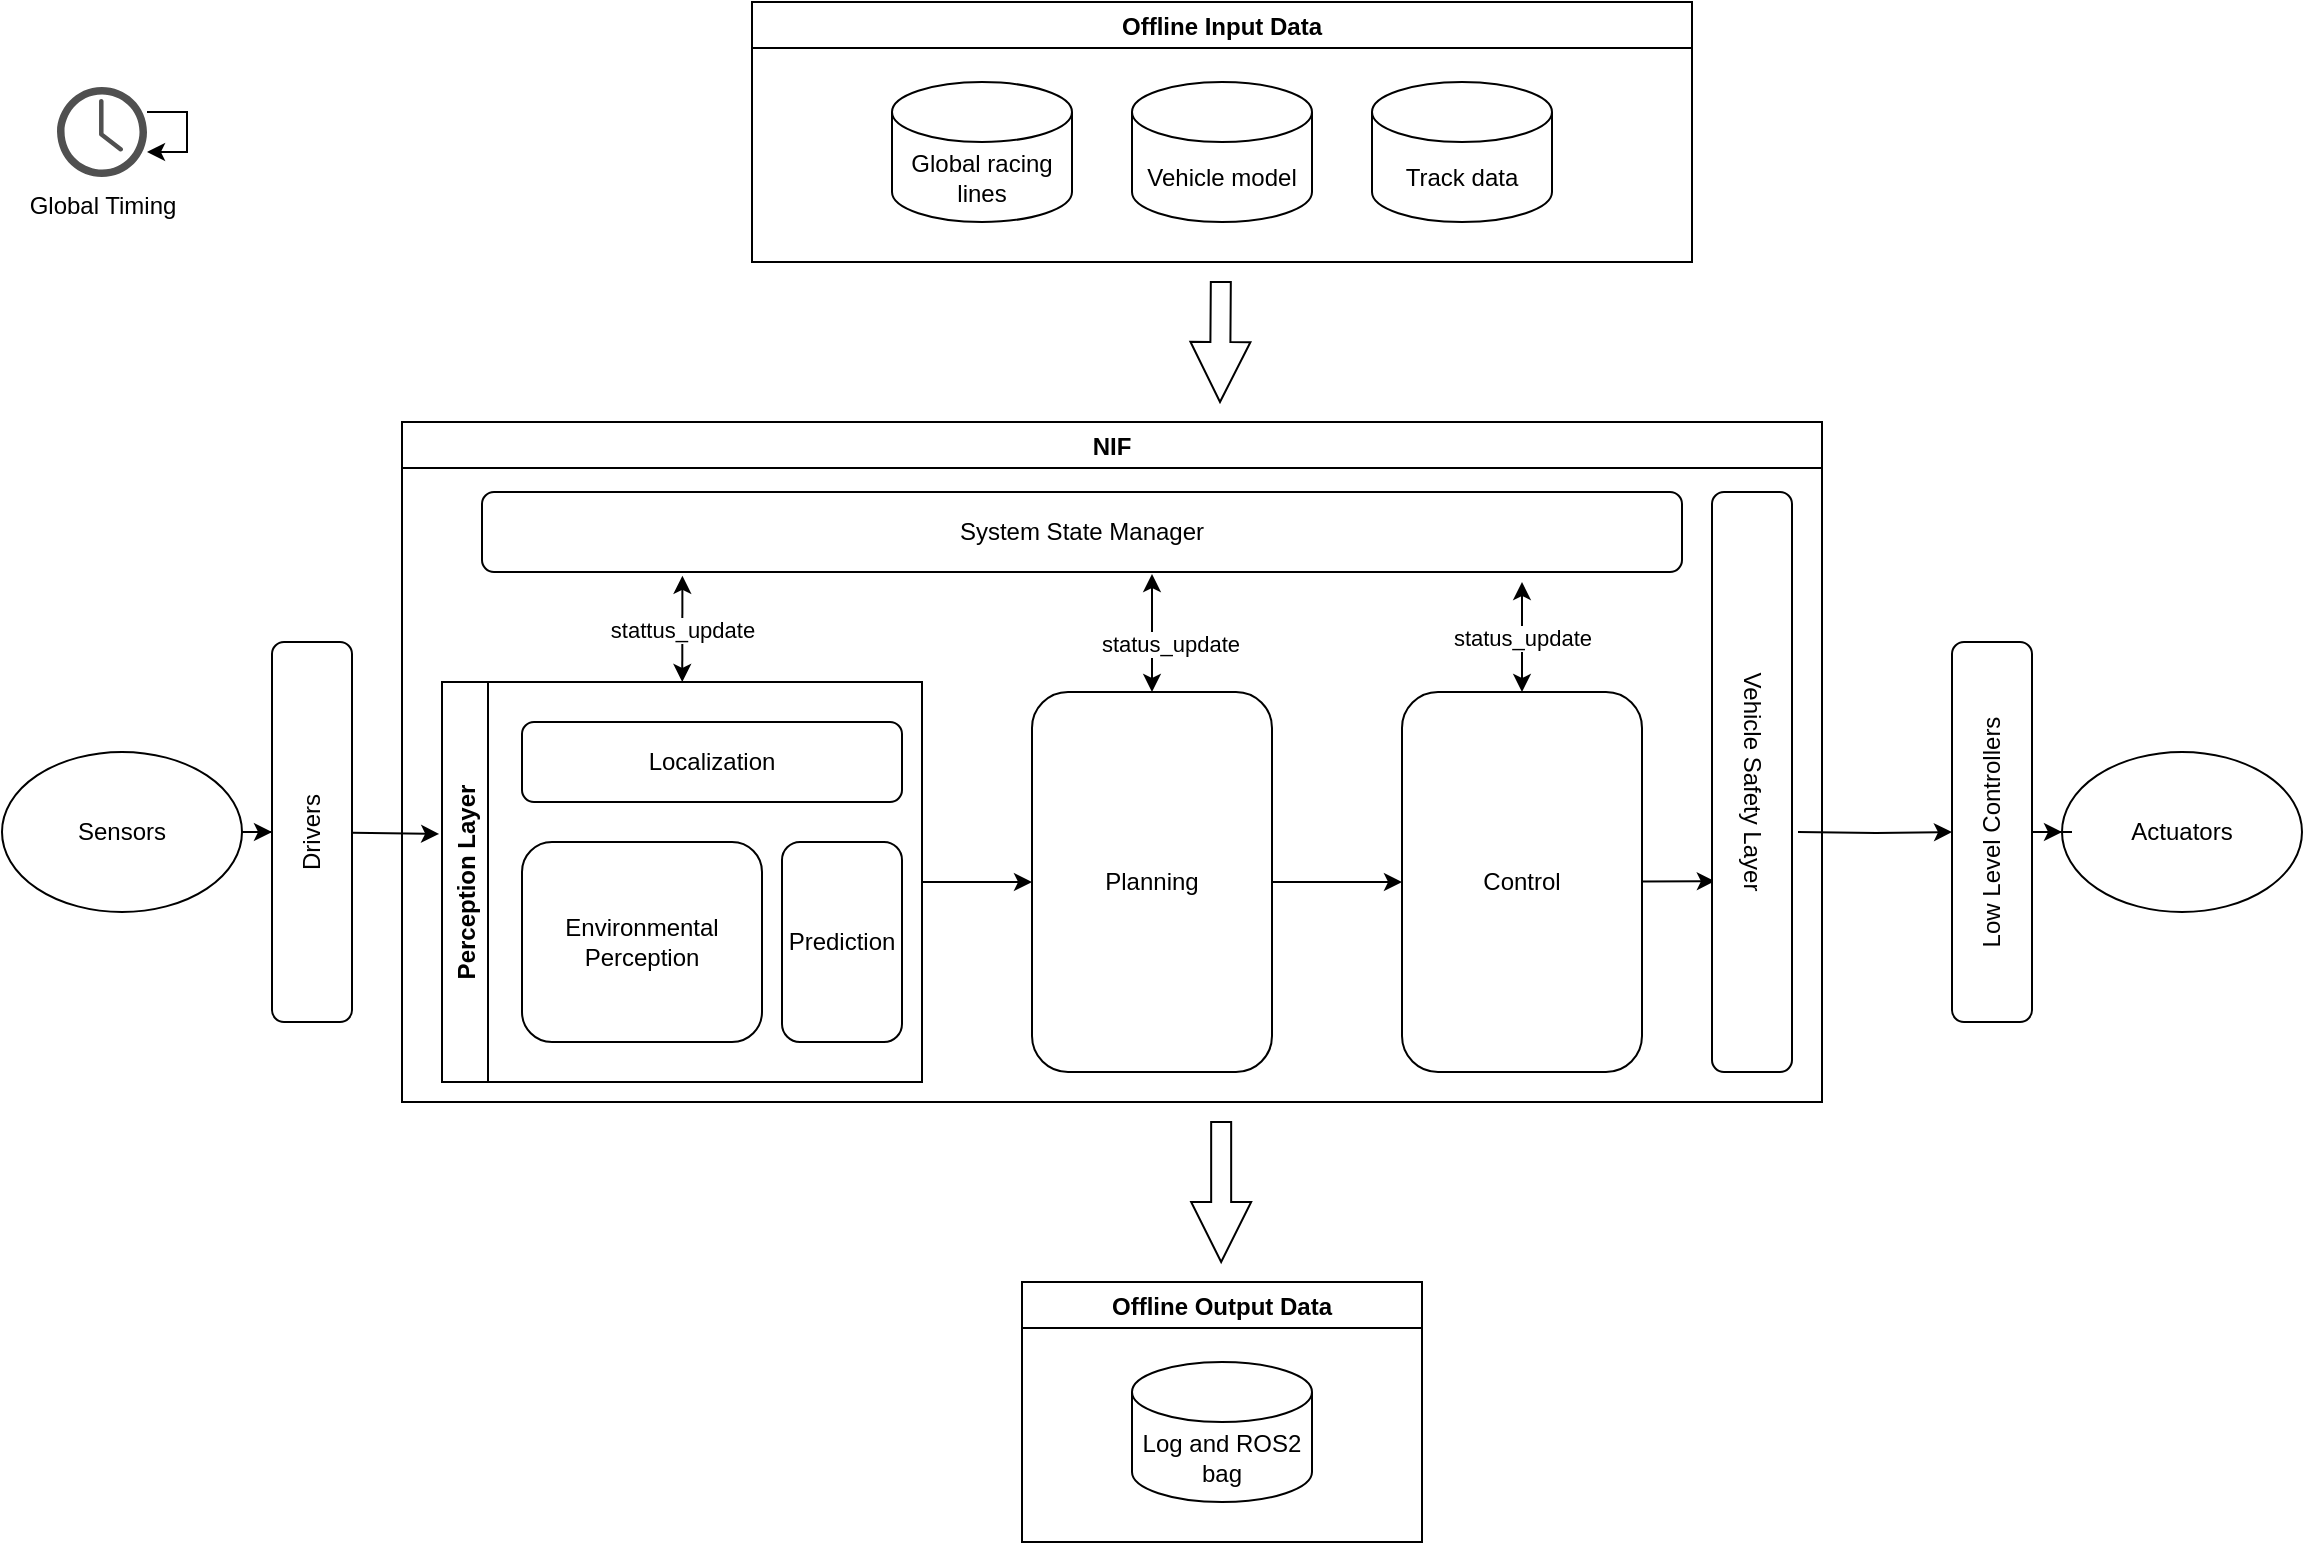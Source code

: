 <mxfile version="14.7.6" type="github">
  <diagram id="RmVJ-SuFGZfL2f26XRlf" name="Page-1">
    <mxGraphModel dx="1622" dy="946" grid="1" gridSize="10" guides="1" tooltips="1" connect="1" arrows="1" fold="1" page="1" pageScale="1" pageWidth="1169" pageHeight="827" math="0" shadow="0">
      <root>
        <mxCell id="0" />
        <mxCell id="1" parent="0" />
        <mxCell id="X8yr9MjhudzqWTSels1c-34" style="edgeStyle=orthogonalEdgeStyle;rounded=0;orthogonalLoop=1;jettySize=auto;html=1;entryX=0.5;entryY=0;entryDx=0;entryDy=0;" edge="1" parent="1" target="X8yr9MjhudzqWTSels1c-27">
          <mxGeometry relative="1" as="geometry">
            <mxPoint x="908" y="425" as="sourcePoint" />
          </mxGeometry>
        </mxCell>
        <mxCell id="X8yr9MjhudzqWTSels1c-35" style="edgeStyle=orthogonalEdgeStyle;rounded=0;orthogonalLoop=1;jettySize=auto;html=1;entryX=0.5;entryY=0;entryDx=0;entryDy=0;" edge="1" parent="1" source="X8yr9MjhudzqWTSels1c-22" target="X8yr9MjhudzqWTSels1c-23">
          <mxGeometry relative="1" as="geometry" />
        </mxCell>
        <mxCell id="X8yr9MjhudzqWTSels1c-22" value="Sensors" style="ellipse;whiteSpace=wrap;html=1;" vertex="1" parent="1">
          <mxGeometry x="10" y="385" width="120" height="80" as="geometry" />
        </mxCell>
        <mxCell id="X8yr9MjhudzqWTSels1c-63" style="edgeStyle=none;rounded=0;orthogonalLoop=1;jettySize=auto;html=1;entryX=-0.006;entryY=0.38;entryDx=0;entryDy=0;entryPerimeter=0;startArrow=none;startFill=0;" edge="1" parent="1" source="X8yr9MjhudzqWTSels1c-23" target="X8yr9MjhudzqWTSels1c-42">
          <mxGeometry relative="1" as="geometry" />
        </mxCell>
        <mxCell id="X8yr9MjhudzqWTSels1c-23" value="Drivers" style="rounded=1;whiteSpace=wrap;html=1;rotation=-90;" vertex="1" parent="1">
          <mxGeometry x="70" y="405" width="190" height="40" as="geometry" />
        </mxCell>
        <mxCell id="X8yr9MjhudzqWTSels1c-26" value="Actuators" style="ellipse;whiteSpace=wrap;html=1;" vertex="1" parent="1">
          <mxGeometry x="1040" y="385" width="120" height="80" as="geometry" />
        </mxCell>
        <mxCell id="X8yr9MjhudzqWTSels1c-32" style="edgeStyle=orthogonalEdgeStyle;rounded=0;orthogonalLoop=1;jettySize=auto;html=1;" edge="1" parent="1" source="X8yr9MjhudzqWTSels1c-27" target="X8yr9MjhudzqWTSels1c-26">
          <mxGeometry relative="1" as="geometry" />
        </mxCell>
        <mxCell id="X8yr9MjhudzqWTSels1c-27" value="Low Level Controllers" style="rounded=1;whiteSpace=wrap;html=1;rotation=-90;" vertex="1" parent="1">
          <mxGeometry x="910" y="405" width="190" height="40" as="geometry" />
        </mxCell>
        <mxCell id="X8yr9MjhudzqWTSels1c-30" value="Global Timing" style="pointerEvents=1;shadow=0;dashed=0;html=1;strokeColor=none;fillColor=#505050;labelPosition=center;verticalLabelPosition=bottom;verticalAlign=top;outlineConnect=0;align=center;shape=mxgraph.office.concepts.clock;" vertex="1" parent="1">
          <mxGeometry x="37.5" y="52.5" width="45" height="45" as="geometry" />
        </mxCell>
        <mxCell id="X8yr9MjhudzqWTSels1c-31" style="edgeStyle=orthogonalEdgeStyle;rounded=0;orthogonalLoop=1;jettySize=auto;html=1;" edge="1" parent="1" source="X8yr9MjhudzqWTSels1c-30" target="X8yr9MjhudzqWTSels1c-30">
          <mxGeometry relative="1" as="geometry" />
        </mxCell>
        <mxCell id="X8yr9MjhudzqWTSels1c-37" value="NIF" style="swimlane;" vertex="1" parent="1">
          <mxGeometry x="210" y="220" width="710" height="340" as="geometry" />
        </mxCell>
        <mxCell id="X8yr9MjhudzqWTSels1c-41" value="System State Manager" style="rounded=1;whiteSpace=wrap;html=1;" vertex="1" parent="X8yr9MjhudzqWTSels1c-37">
          <mxGeometry x="40" y="35" width="600" height="40" as="geometry" />
        </mxCell>
        <mxCell id="X8yr9MjhudzqWTSels1c-56" style="edgeStyle=orthogonalEdgeStyle;rounded=0;orthogonalLoop=1;jettySize=auto;html=1;entryX=0;entryY=0.5;entryDx=0;entryDy=0;" edge="1" parent="X8yr9MjhudzqWTSels1c-37" source="X8yr9MjhudzqWTSels1c-42" target="X8yr9MjhudzqWTSels1c-38">
          <mxGeometry relative="1" as="geometry" />
        </mxCell>
        <mxCell id="X8yr9MjhudzqWTSels1c-60" value="&lt;meta charset=&quot;utf-8&quot;&gt;&lt;span style=&quot;color: rgb(0, 0, 0); font-family: helvetica; font-size: 11px; font-style: normal; font-weight: 400; letter-spacing: normal; text-align: center; text-indent: 0px; text-transform: none; word-spacing: 0px; background-color: rgb(255, 255, 255); display: inline; float: none;&quot;&gt;stattus_update&lt;/span&gt;" style="edgeStyle=none;rounded=0;orthogonalLoop=1;jettySize=auto;html=1;startArrow=classic;startFill=1;entryX=0.167;entryY=1.047;entryDx=0;entryDy=0;entryPerimeter=0;" edge="1" parent="X8yr9MjhudzqWTSels1c-37" source="X8yr9MjhudzqWTSels1c-42" target="X8yr9MjhudzqWTSels1c-41">
          <mxGeometry relative="1" as="geometry">
            <mxPoint x="180" y="79" as="targetPoint" />
          </mxGeometry>
        </mxCell>
        <mxCell id="X8yr9MjhudzqWTSels1c-42" value="Perception Layer" style="swimlane;horizontal=0;" vertex="1" parent="X8yr9MjhudzqWTSels1c-37">
          <mxGeometry x="20" y="130" width="240" height="200" as="geometry" />
        </mxCell>
        <mxCell id="X8yr9MjhudzqWTSels1c-43" value="Environmental Perception" style="rounded=1;whiteSpace=wrap;html=1;" vertex="1" parent="X8yr9MjhudzqWTSels1c-42">
          <mxGeometry x="40" y="80" width="120" height="100" as="geometry" />
        </mxCell>
        <mxCell id="X8yr9MjhudzqWTSels1c-44" value="Localization&lt;br&gt;" style="rounded=1;whiteSpace=wrap;html=1;rotation=0;" vertex="1" parent="X8yr9MjhudzqWTSels1c-42">
          <mxGeometry x="40" y="20" width="190" height="40" as="geometry" />
        </mxCell>
        <mxCell id="X8yr9MjhudzqWTSels1c-45" value="Prediction" style="rounded=1;whiteSpace=wrap;html=1;" vertex="1" parent="X8yr9MjhudzqWTSels1c-42">
          <mxGeometry x="170" y="80" width="60" height="100" as="geometry" />
        </mxCell>
        <mxCell id="X8yr9MjhudzqWTSels1c-54" style="edgeStyle=orthogonalEdgeStyle;rounded=0;orthogonalLoop=1;jettySize=auto;html=1;entryX=0;entryY=0.5;entryDx=0;entryDy=0;" edge="1" parent="X8yr9MjhudzqWTSels1c-37" source="X8yr9MjhudzqWTSels1c-38" target="X8yr9MjhudzqWTSels1c-39">
          <mxGeometry relative="1" as="geometry" />
        </mxCell>
        <mxCell id="X8yr9MjhudzqWTSels1c-58" value="status_update" style="rounded=0;orthogonalLoop=1;jettySize=auto;html=1;startArrow=classic;startFill=1;" edge="1" parent="X8yr9MjhudzqWTSels1c-37" source="X8yr9MjhudzqWTSels1c-38">
          <mxGeometry x="-0.175" y="-9" relative="1" as="geometry">
            <mxPoint x="375" y="76" as="targetPoint" />
            <Array as="points" />
            <mxPoint as="offset" />
          </mxGeometry>
        </mxCell>
        <mxCell id="X8yr9MjhudzqWTSels1c-38" value="Planning" style="rounded=1;whiteSpace=wrap;html=1;" vertex="1" parent="X8yr9MjhudzqWTSels1c-37">
          <mxGeometry x="315" y="135" width="120" height="190" as="geometry" />
        </mxCell>
        <mxCell id="X8yr9MjhudzqWTSels1c-59" value="&lt;span style=&quot;color: rgb(0 , 0 , 0) ; font-family: &amp;#34;helvetica&amp;#34; ; font-size: 11px ; font-style: normal ; font-weight: 400 ; letter-spacing: normal ; text-align: center ; text-indent: 0px ; text-transform: none ; word-spacing: 0px ; background-color: rgb(255 , 255 , 255) ; display: inline ; float: none&quot;&gt;status_update&lt;/span&gt;" style="edgeStyle=none;rounded=0;orthogonalLoop=1;jettySize=auto;html=1;startArrow=classic;startFill=1;" edge="1" parent="X8yr9MjhudzqWTSels1c-37" source="X8yr9MjhudzqWTSels1c-39">
          <mxGeometry relative="1" as="geometry">
            <mxPoint x="560" y="80" as="targetPoint" />
          </mxGeometry>
        </mxCell>
        <mxCell id="X8yr9MjhudzqWTSels1c-62" style="edgeStyle=none;rounded=0;orthogonalLoop=1;jettySize=auto;html=1;entryX=0.671;entryY=0.964;entryDx=0;entryDy=0;entryPerimeter=0;startArrow=none;startFill=0;" edge="1" parent="X8yr9MjhudzqWTSels1c-37" source="X8yr9MjhudzqWTSels1c-39" target="X8yr9MjhudzqWTSels1c-40">
          <mxGeometry relative="1" as="geometry" />
        </mxCell>
        <mxCell id="X8yr9MjhudzqWTSels1c-39" value="Control" style="rounded=1;whiteSpace=wrap;html=1;" vertex="1" parent="X8yr9MjhudzqWTSels1c-37">
          <mxGeometry x="500" y="135" width="120" height="190" as="geometry" />
        </mxCell>
        <mxCell id="X8yr9MjhudzqWTSels1c-40" value="Vehicle Safety Layer" style="rounded=1;whiteSpace=wrap;html=1;rotation=90;" vertex="1" parent="X8yr9MjhudzqWTSels1c-37">
          <mxGeometry x="530" y="160" width="290" height="40" as="geometry" />
        </mxCell>
        <mxCell id="X8yr9MjhudzqWTSels1c-48" style="edgeStyle=orthogonalEdgeStyle;rounded=0;orthogonalLoop=1;jettySize=auto;html=1;shape=arrow;" edge="1" parent="1">
          <mxGeometry relative="1" as="geometry">
            <mxPoint x="619.41" y="150" as="sourcePoint" />
            <mxPoint x="619" y="210" as="targetPoint" />
          </mxGeometry>
        </mxCell>
        <mxCell id="X8yr9MjhudzqWTSels1c-46" value="Offline Input Data" style="swimlane;" vertex="1" parent="1">
          <mxGeometry x="385" y="10" width="470" height="130" as="geometry" />
        </mxCell>
        <mxCell id="X8yr9MjhudzqWTSels1c-24" value="Global racing lines" style="shape=cylinder3;whiteSpace=wrap;html=1;boundedLbl=1;backgroundOutline=1;size=15;" vertex="1" parent="X8yr9MjhudzqWTSels1c-46">
          <mxGeometry x="70" y="40" width="90" height="70" as="geometry" />
        </mxCell>
        <mxCell id="X8yr9MjhudzqWTSels1c-25" value="Vehicle model" style="shape=cylinder3;whiteSpace=wrap;html=1;boundedLbl=1;backgroundOutline=1;size=15;" vertex="1" parent="X8yr9MjhudzqWTSels1c-46">
          <mxGeometry x="190" y="40" width="90" height="70" as="geometry" />
        </mxCell>
        <mxCell id="X8yr9MjhudzqWTSels1c-28" value="Track data" style="shape=cylinder3;whiteSpace=wrap;html=1;boundedLbl=1;backgroundOutline=1;size=15;" vertex="1" parent="X8yr9MjhudzqWTSels1c-46">
          <mxGeometry x="310" y="40" width="90" height="70" as="geometry" />
        </mxCell>
        <mxCell id="X8yr9MjhudzqWTSels1c-49" value="Offline Output Data" style="swimlane;" vertex="1" parent="1">
          <mxGeometry x="520" y="650" width="200" height="130" as="geometry" />
        </mxCell>
        <mxCell id="X8yr9MjhudzqWTSels1c-29" value="Log and ROS2 bag" style="shape=cylinder3;whiteSpace=wrap;html=1;boundedLbl=1;backgroundOutline=1;size=15;" vertex="1" parent="X8yr9MjhudzqWTSels1c-49">
          <mxGeometry x="55" y="40" width="90" height="70" as="geometry" />
        </mxCell>
        <mxCell id="X8yr9MjhudzqWTSels1c-52" style="edgeStyle=orthogonalEdgeStyle;rounded=0;orthogonalLoop=1;jettySize=auto;html=1;shape=arrow;" edge="1" parent="1">
          <mxGeometry relative="1" as="geometry">
            <mxPoint x="619.58" y="570" as="sourcePoint" />
            <mxPoint x="619.58" y="640" as="targetPoint" />
          </mxGeometry>
        </mxCell>
      </root>
    </mxGraphModel>
  </diagram>
</mxfile>
